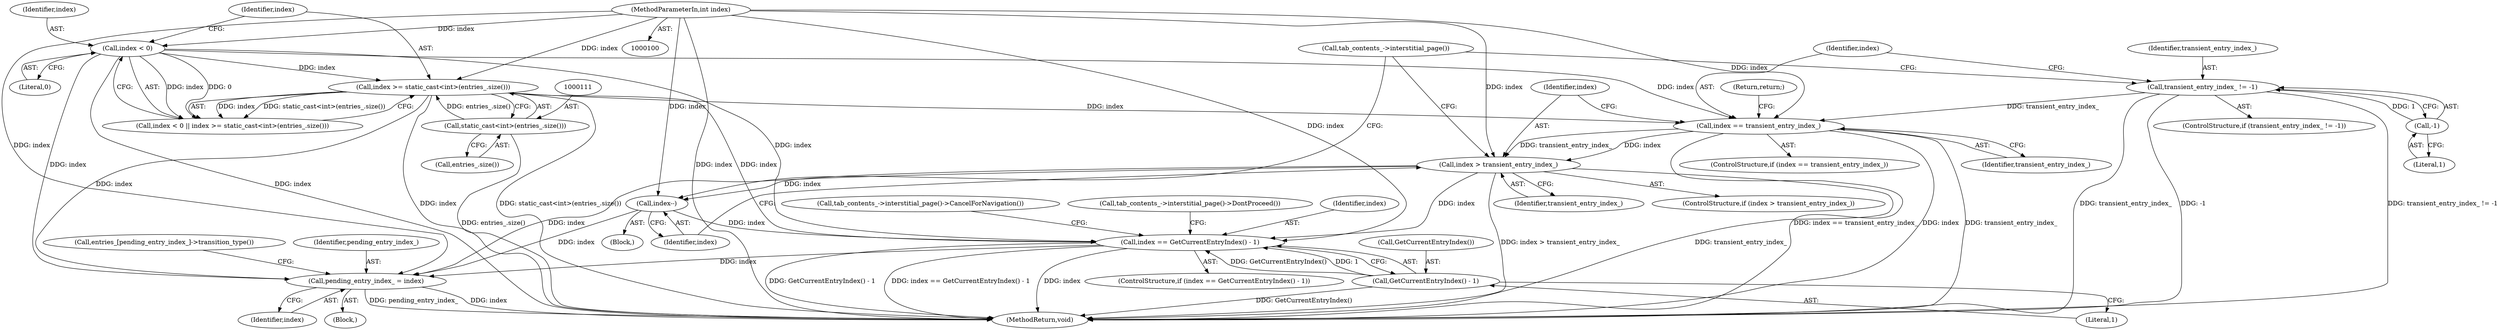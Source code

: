 digraph "1_Chrome_6a13a6c2fbae0b3269743e6a141fdfe0d9ec9793_4@del" {
"1000139" [label="(Call,index == GetCurrentEntryIndex() - 1)"];
"1000129" [label="(Call,index > transient_entry_index_)"];
"1000123" [label="(Call,index == transient_entry_index_)"];
"1000105" [label="(Call,index < 0)"];
"1000101" [label="(MethodParameterIn,int index)"];
"1000108" [label="(Call,index >= static_cast<int>(entries_.size()))"];
"1000110" [label="(Call,static_cast<int>(entries_.size()))"];
"1000117" [label="(Call,transient_entry_index_ != -1)"];
"1000119" [label="(Call,-1)"];
"1000133" [label="(Call,index--)"];
"1000141" [label="(Call,GetCurrentEntryIndex() - 1)"];
"1000151" [label="(Call,pending_entry_index_ = index)"];
"1000105" [label="(Call,index < 0)"];
"1000153" [label="(Identifier,index)"];
"1000127" [label="(Return,return;)"];
"1000104" [label="(Call,index < 0 || index >= static_cast<int>(entries_.size()))"];
"1000145" [label="(Call,tab_contents_->interstitial_page()->DontProceed())"];
"1000139" [label="(Call,index == GetCurrentEntryIndex() - 1)"];
"1000124" [label="(Identifier,index)"];
"1000129" [label="(Call,index > transient_entry_index_)"];
"1000125" [label="(Identifier,transient_entry_index_)"];
"1000136" [label="(Call,tab_contents_->interstitial_page())"];
"1000143" [label="(Literal,1)"];
"1000157" [label="(Call,entries_[pending_entry_index_]->transition_type())"];
"1000110" [label="(Call,static_cast<int>(entries_.size()))"];
"1000133" [label="(Call,index--)"];
"1000116" [label="(ControlStructure,if (transient_entry_index_ != -1))"];
"1000142" [label="(Call,GetCurrentEntryIndex())"];
"1000117" [label="(Call,transient_entry_index_ != -1)"];
"1000107" [label="(Literal,0)"];
"1000106" [label="(Identifier,index)"];
"1000132" [label="(Block,)"];
"1000140" [label="(Identifier,index)"];
"1000134" [label="(Identifier,index)"];
"1000108" [label="(Call,index >= static_cast<int>(entries_.size()))"];
"1000119" [label="(Call,-1)"];
"1000138" [label="(ControlStructure,if (index == GetCurrentEntryIndex() - 1))"];
"1000122" [label="(ControlStructure,if (index == transient_entry_index_))"];
"1000141" [label="(Call,GetCurrentEntryIndex() - 1)"];
"1000101" [label="(MethodParameterIn,int index)"];
"1000131" [label="(Identifier,transient_entry_index_)"];
"1000120" [label="(Literal,1)"];
"1000102" [label="(Block,)"];
"1000118" [label="(Identifier,transient_entry_index_)"];
"1000161" [label="(MethodReturn,void)"];
"1000152" [label="(Identifier,pending_entry_index_)"];
"1000123" [label="(Call,index == transient_entry_index_)"];
"1000128" [label="(ControlStructure,if (index > transient_entry_index_))"];
"1000109" [label="(Identifier,index)"];
"1000149" [label="(Call,tab_contents_->interstitial_page()->CancelForNavigation())"];
"1000112" [label="(Call,entries_.size())"];
"1000130" [label="(Identifier,index)"];
"1000151" [label="(Call,pending_entry_index_ = index)"];
"1000139" -> "1000138"  [label="AST: "];
"1000139" -> "1000141"  [label="CFG: "];
"1000140" -> "1000139"  [label="AST: "];
"1000141" -> "1000139"  [label="AST: "];
"1000145" -> "1000139"  [label="CFG: "];
"1000149" -> "1000139"  [label="CFG: "];
"1000139" -> "1000161"  [label="DDG: GetCurrentEntryIndex() - 1"];
"1000139" -> "1000161"  [label="DDG: index == GetCurrentEntryIndex() - 1"];
"1000139" -> "1000161"  [label="DDG: index"];
"1000129" -> "1000139"  [label="DDG: index"];
"1000133" -> "1000139"  [label="DDG: index"];
"1000105" -> "1000139"  [label="DDG: index"];
"1000108" -> "1000139"  [label="DDG: index"];
"1000101" -> "1000139"  [label="DDG: index"];
"1000141" -> "1000139"  [label="DDG: GetCurrentEntryIndex()"];
"1000141" -> "1000139"  [label="DDG: 1"];
"1000139" -> "1000151"  [label="DDG: index"];
"1000129" -> "1000128"  [label="AST: "];
"1000129" -> "1000131"  [label="CFG: "];
"1000130" -> "1000129"  [label="AST: "];
"1000131" -> "1000129"  [label="AST: "];
"1000134" -> "1000129"  [label="CFG: "];
"1000136" -> "1000129"  [label="CFG: "];
"1000129" -> "1000161"  [label="DDG: index > transient_entry_index_"];
"1000129" -> "1000161"  [label="DDG: transient_entry_index_"];
"1000123" -> "1000129"  [label="DDG: index"];
"1000123" -> "1000129"  [label="DDG: transient_entry_index_"];
"1000101" -> "1000129"  [label="DDG: index"];
"1000129" -> "1000133"  [label="DDG: index"];
"1000129" -> "1000151"  [label="DDG: index"];
"1000123" -> "1000122"  [label="AST: "];
"1000123" -> "1000125"  [label="CFG: "];
"1000124" -> "1000123"  [label="AST: "];
"1000125" -> "1000123"  [label="AST: "];
"1000127" -> "1000123"  [label="CFG: "];
"1000130" -> "1000123"  [label="CFG: "];
"1000123" -> "1000161"  [label="DDG: transient_entry_index_"];
"1000123" -> "1000161"  [label="DDG: index == transient_entry_index_"];
"1000123" -> "1000161"  [label="DDG: index"];
"1000105" -> "1000123"  [label="DDG: index"];
"1000108" -> "1000123"  [label="DDG: index"];
"1000101" -> "1000123"  [label="DDG: index"];
"1000117" -> "1000123"  [label="DDG: transient_entry_index_"];
"1000105" -> "1000104"  [label="AST: "];
"1000105" -> "1000107"  [label="CFG: "];
"1000106" -> "1000105"  [label="AST: "];
"1000107" -> "1000105"  [label="AST: "];
"1000109" -> "1000105"  [label="CFG: "];
"1000104" -> "1000105"  [label="CFG: "];
"1000105" -> "1000161"  [label="DDG: index"];
"1000105" -> "1000104"  [label="DDG: index"];
"1000105" -> "1000104"  [label="DDG: 0"];
"1000101" -> "1000105"  [label="DDG: index"];
"1000105" -> "1000108"  [label="DDG: index"];
"1000105" -> "1000151"  [label="DDG: index"];
"1000101" -> "1000100"  [label="AST: "];
"1000101" -> "1000161"  [label="DDG: index"];
"1000101" -> "1000108"  [label="DDG: index"];
"1000101" -> "1000133"  [label="DDG: index"];
"1000101" -> "1000151"  [label="DDG: index"];
"1000108" -> "1000104"  [label="AST: "];
"1000108" -> "1000110"  [label="CFG: "];
"1000109" -> "1000108"  [label="AST: "];
"1000110" -> "1000108"  [label="AST: "];
"1000104" -> "1000108"  [label="CFG: "];
"1000108" -> "1000161"  [label="DDG: static_cast<int>(entries_.size())"];
"1000108" -> "1000161"  [label="DDG: index"];
"1000108" -> "1000104"  [label="DDG: index"];
"1000108" -> "1000104"  [label="DDG: static_cast<int>(entries_.size())"];
"1000110" -> "1000108"  [label="DDG: entries_.size()"];
"1000108" -> "1000151"  [label="DDG: index"];
"1000110" -> "1000112"  [label="CFG: "];
"1000111" -> "1000110"  [label="AST: "];
"1000112" -> "1000110"  [label="AST: "];
"1000110" -> "1000161"  [label="DDG: entries_.size()"];
"1000117" -> "1000116"  [label="AST: "];
"1000117" -> "1000119"  [label="CFG: "];
"1000118" -> "1000117"  [label="AST: "];
"1000119" -> "1000117"  [label="AST: "];
"1000124" -> "1000117"  [label="CFG: "];
"1000136" -> "1000117"  [label="CFG: "];
"1000117" -> "1000161"  [label="DDG: transient_entry_index_"];
"1000117" -> "1000161"  [label="DDG: -1"];
"1000117" -> "1000161"  [label="DDG: transient_entry_index_ != -1"];
"1000119" -> "1000117"  [label="DDG: 1"];
"1000119" -> "1000120"  [label="CFG: "];
"1000120" -> "1000119"  [label="AST: "];
"1000133" -> "1000132"  [label="AST: "];
"1000133" -> "1000134"  [label="CFG: "];
"1000134" -> "1000133"  [label="AST: "];
"1000136" -> "1000133"  [label="CFG: "];
"1000133" -> "1000151"  [label="DDG: index"];
"1000141" -> "1000143"  [label="CFG: "];
"1000142" -> "1000141"  [label="AST: "];
"1000143" -> "1000141"  [label="AST: "];
"1000141" -> "1000161"  [label="DDG: GetCurrentEntryIndex()"];
"1000151" -> "1000102"  [label="AST: "];
"1000151" -> "1000153"  [label="CFG: "];
"1000152" -> "1000151"  [label="AST: "];
"1000153" -> "1000151"  [label="AST: "];
"1000157" -> "1000151"  [label="CFG: "];
"1000151" -> "1000161"  [label="DDG: index"];
"1000151" -> "1000161"  [label="DDG: pending_entry_index_"];
}
